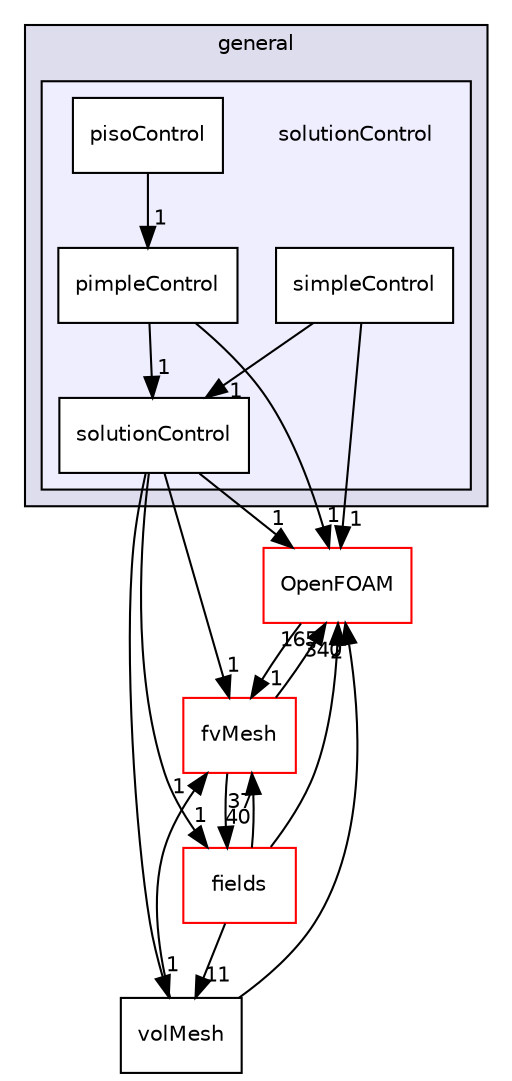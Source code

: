 digraph "src/finiteVolume/cfdTools/general/solutionControl" {
  bgcolor=transparent;
  compound=true
  node [ fontsize="10", fontname="Helvetica"];
  edge [ labelfontsize="10", labelfontname="Helvetica"];
  subgraph clusterdir_c5259e3096ae0265e0b8b287024f0a94 {
    graph [ bgcolor="#ddddee", pencolor="black", label="general" fontname="Helvetica", fontsize="10", URL="dir_c5259e3096ae0265e0b8b287024f0a94.html"]
  subgraph clusterdir_e111b7571eb84571841d37972aec8430 {
    graph [ bgcolor="#eeeeff", pencolor="black", label="" URL="dir_e111b7571eb84571841d37972aec8430.html"];
    dir_e111b7571eb84571841d37972aec8430 [shape=plaintext label="solutionControl"];
    dir_af47b2471b3573ea1aa080d70933eb75 [shape=box label="pimpleControl" color="black" fillcolor="white" style="filled" URL="dir_af47b2471b3573ea1aa080d70933eb75.html"];
    dir_8c219b854309b5301ed8fa5f872891bb [shape=box label="pisoControl" color="black" fillcolor="white" style="filled" URL="dir_8c219b854309b5301ed8fa5f872891bb.html"];
    dir_66948b7594ecaa37d529473f4d1fca93 [shape=box label="simpleControl" color="black" fillcolor="white" style="filled" URL="dir_66948b7594ecaa37d529473f4d1fca93.html"];
    dir_87c1225b0ef4530e8f908d08af8f2547 [shape=box label="solutionControl" color="black" fillcolor="white" style="filled" URL="dir_87c1225b0ef4530e8f908d08af8f2547.html"];
  }
  }
  dir_25ab4a83a983f7bb7a38b7f63bb141b7 [shape=box label="fields" color="red" URL="dir_25ab4a83a983f7bb7a38b7f63bb141b7.html"];
  dir_1a4209badf8dc5d7c181708103efea60 [shape=box label="volMesh" URL="dir_1a4209badf8dc5d7c181708103efea60.html"];
  dir_c382fa095c9c33d8673c0dd60aaef275 [shape=box label="fvMesh" color="red" URL="dir_c382fa095c9c33d8673c0dd60aaef275.html"];
  dir_c5473ff19b20e6ec4dfe5c310b3778a8 [shape=box label="OpenFOAM" color="red" URL="dir_c5473ff19b20e6ec4dfe5c310b3778a8.html"];
  dir_25ab4a83a983f7bb7a38b7f63bb141b7->dir_1a4209badf8dc5d7c181708103efea60 [headlabel="11", labeldistance=1.5 headhref="dir_000931_001266.html"];
  dir_25ab4a83a983f7bb7a38b7f63bb141b7->dir_c382fa095c9c33d8673c0dd60aaef275 [headlabel="37", labeldistance=1.5 headhref="dir_000931_001119.html"];
  dir_25ab4a83a983f7bb7a38b7f63bb141b7->dir_c5473ff19b20e6ec4dfe5c310b3778a8 [headlabel="340", labeldistance=1.5 headhref="dir_000931_001950.html"];
  dir_af47b2471b3573ea1aa080d70933eb75->dir_87c1225b0ef4530e8f908d08af8f2547 [headlabel="1", labeldistance=1.5 headhref="dir_000915_000918.html"];
  dir_af47b2471b3573ea1aa080d70933eb75->dir_c5473ff19b20e6ec4dfe5c310b3778a8 [headlabel="1", labeldistance=1.5 headhref="dir_000915_001950.html"];
  dir_87c1225b0ef4530e8f908d08af8f2547->dir_25ab4a83a983f7bb7a38b7f63bb141b7 [headlabel="1", labeldistance=1.5 headhref="dir_000918_000931.html"];
  dir_87c1225b0ef4530e8f908d08af8f2547->dir_1a4209badf8dc5d7c181708103efea60 [headlabel="1", labeldistance=1.5 headhref="dir_000918_001266.html"];
  dir_87c1225b0ef4530e8f908d08af8f2547->dir_c382fa095c9c33d8673c0dd60aaef275 [headlabel="1", labeldistance=1.5 headhref="dir_000918_001119.html"];
  dir_87c1225b0ef4530e8f908d08af8f2547->dir_c5473ff19b20e6ec4dfe5c310b3778a8 [headlabel="1", labeldistance=1.5 headhref="dir_000918_001950.html"];
  dir_1a4209badf8dc5d7c181708103efea60->dir_c382fa095c9c33d8673c0dd60aaef275 [headlabel="1", labeldistance=1.5 headhref="dir_001266_001119.html"];
  dir_1a4209badf8dc5d7c181708103efea60->dir_c5473ff19b20e6ec4dfe5c310b3778a8 [headlabel="2", labeldistance=1.5 headhref="dir_001266_001950.html"];
  dir_8c219b854309b5301ed8fa5f872891bb->dir_af47b2471b3573ea1aa080d70933eb75 [headlabel="1", labeldistance=1.5 headhref="dir_000916_000915.html"];
  dir_c382fa095c9c33d8673c0dd60aaef275->dir_25ab4a83a983f7bb7a38b7f63bb141b7 [headlabel="40", labeldistance=1.5 headhref="dir_001119_000931.html"];
  dir_c382fa095c9c33d8673c0dd60aaef275->dir_c5473ff19b20e6ec4dfe5c310b3778a8 [headlabel="165", labeldistance=1.5 headhref="dir_001119_001950.html"];
  dir_66948b7594ecaa37d529473f4d1fca93->dir_87c1225b0ef4530e8f908d08af8f2547 [headlabel="1", labeldistance=1.5 headhref="dir_000917_000918.html"];
  dir_66948b7594ecaa37d529473f4d1fca93->dir_c5473ff19b20e6ec4dfe5c310b3778a8 [headlabel="1", labeldistance=1.5 headhref="dir_000917_001950.html"];
  dir_c5473ff19b20e6ec4dfe5c310b3778a8->dir_c382fa095c9c33d8673c0dd60aaef275 [headlabel="1", labeldistance=1.5 headhref="dir_001950_001119.html"];
}
